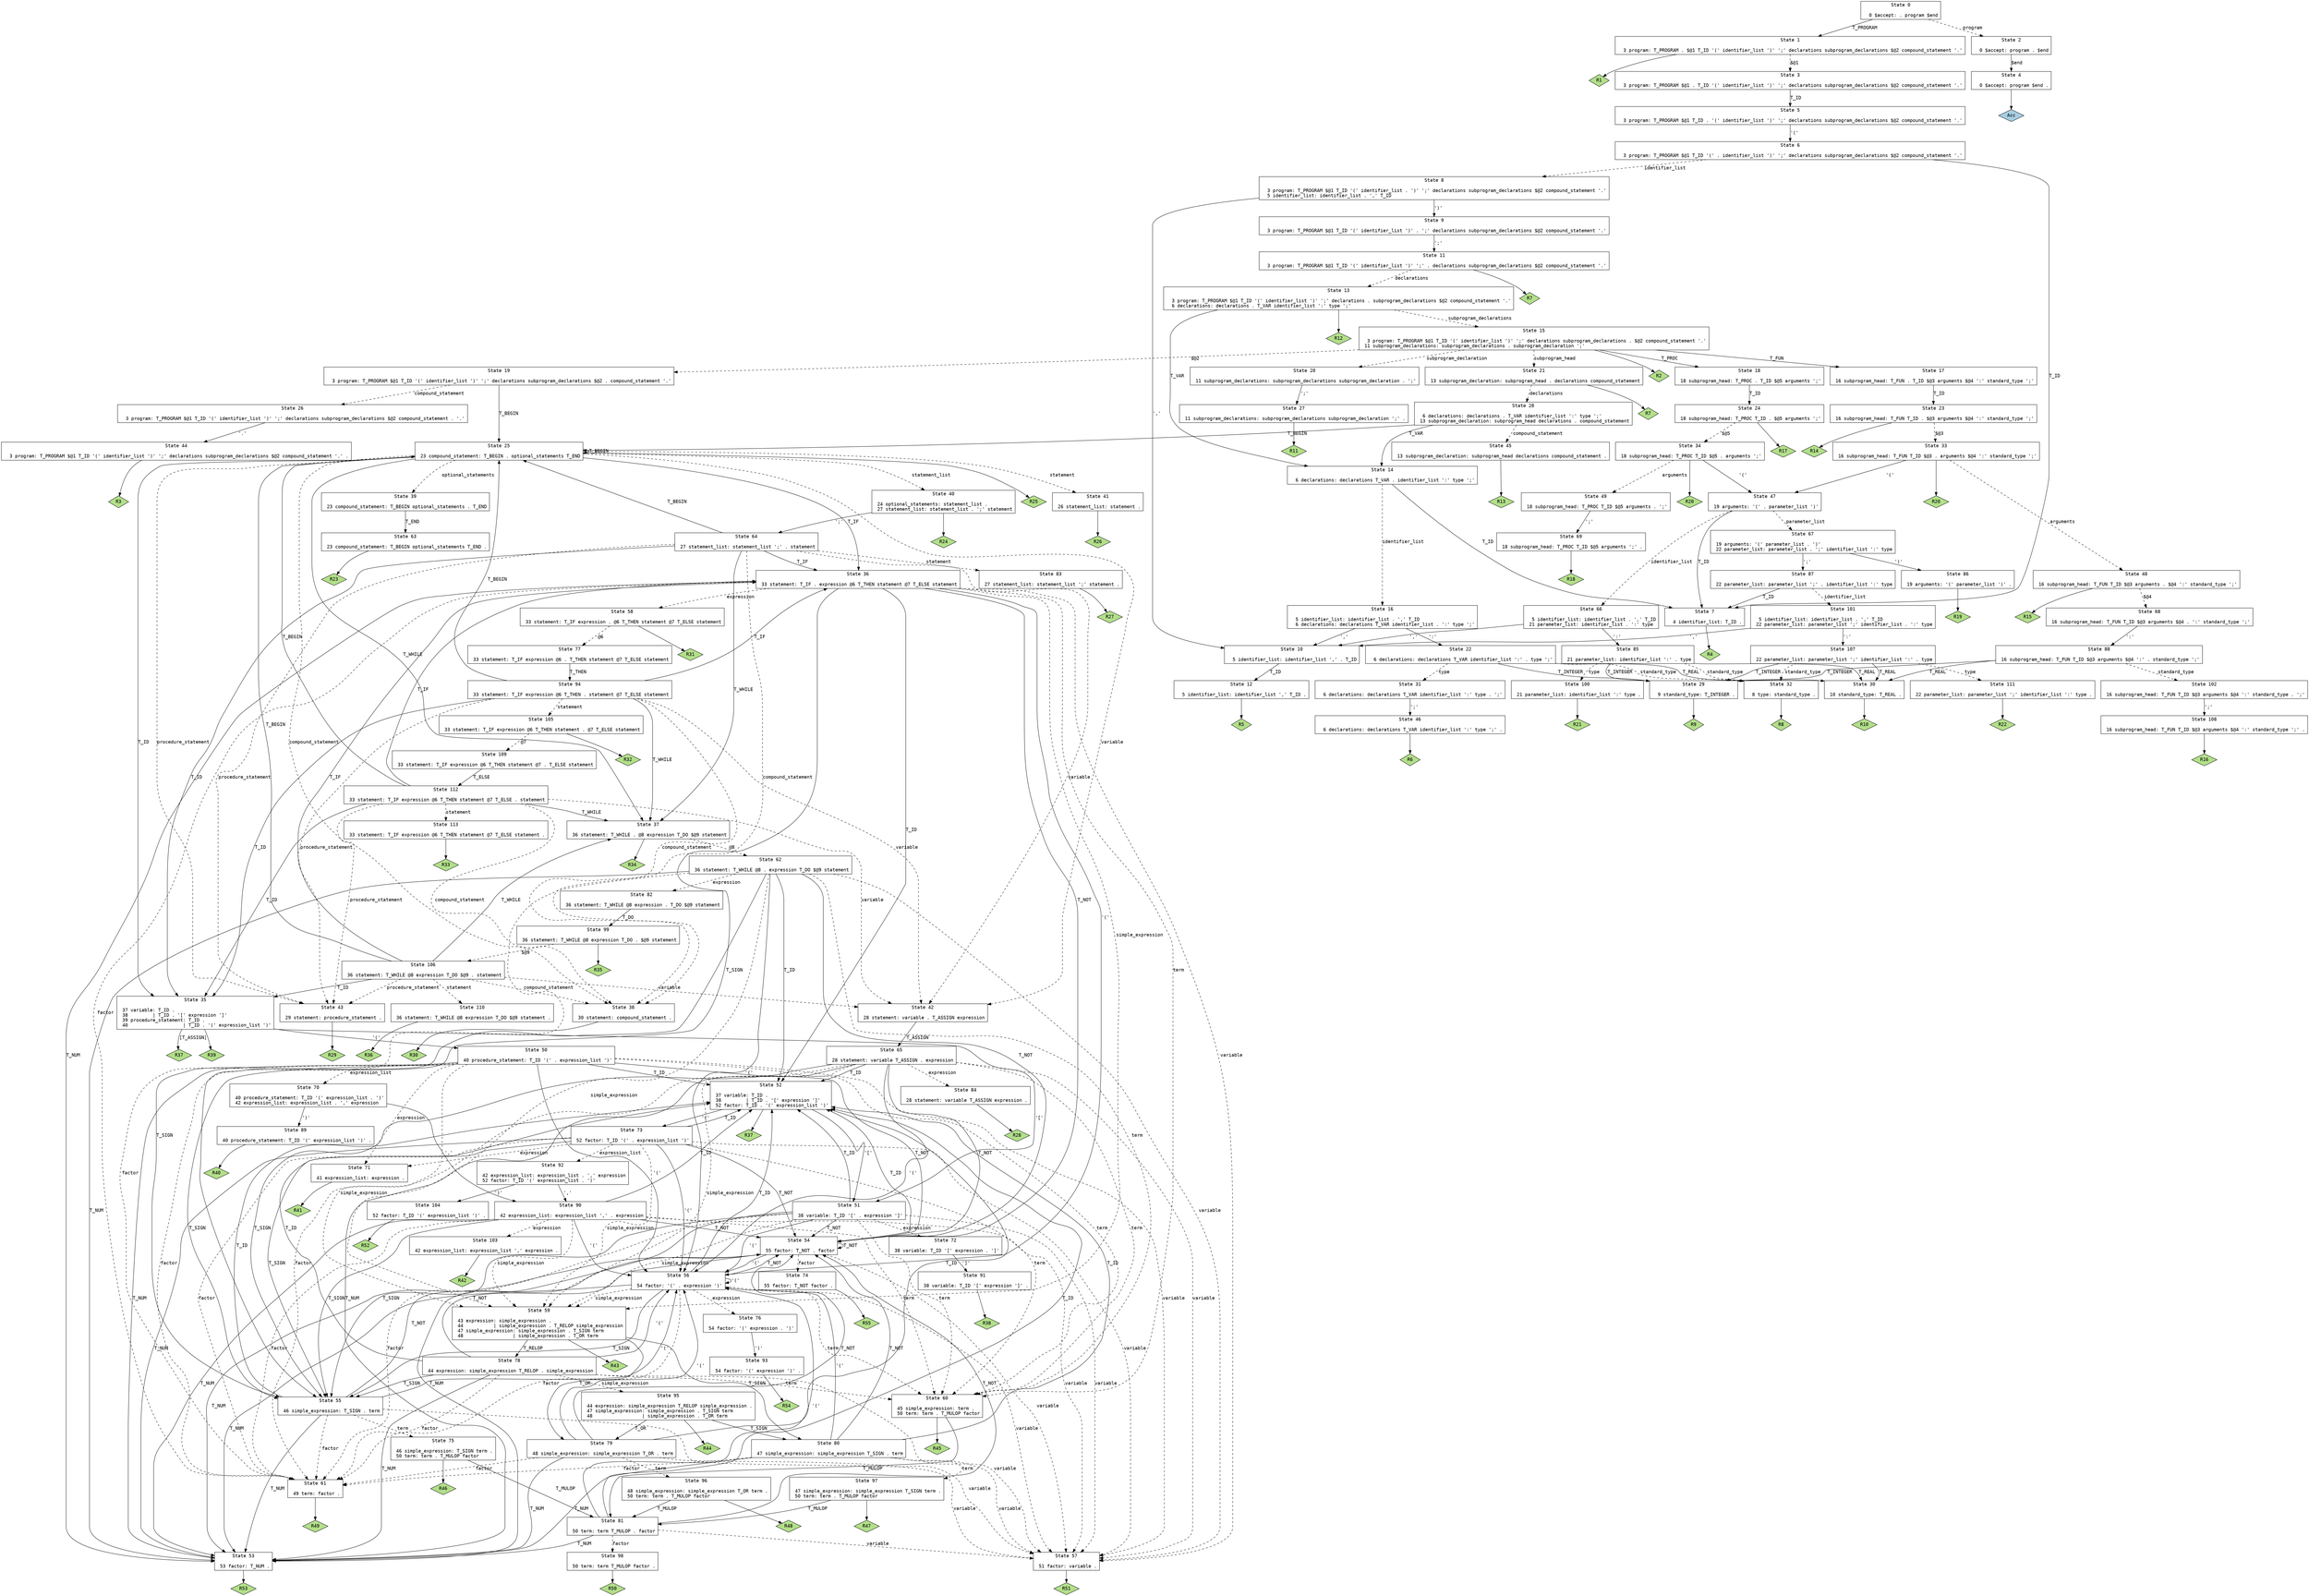 // Generated by GNU Bison 3.5.1.
// Report bugs to <bug-bison@gnu.org>.
// Home page: <https://www.gnu.org/software/bison/>.

digraph "parser.y"
{
  node [fontname = courier, shape = box, colorscheme = paired6]
  edge [fontname = courier]

  0 [label="State 0\n\l  0 $accept: . program $end\l"]
  0 -> 1 [style=solid label="T_PROGRAM"]
  0 -> 2 [style=dashed label="program"]
  1 [label="State 1\n\l  3 program: T_PROGRAM . $@1 T_ID '(' identifier_list ')' ';' declarations subprogram_declarations $@2 compound_statement '.'\l"]
  1 -> 3 [style=dashed label="$@1"]
  1 -> "1R1" [style=solid]
 "1R1" [label="R1", fillcolor=3, shape=diamond, style=filled]
  2 [label="State 2\n\l  0 $accept: program . $end\l"]
  2 -> 4 [style=solid label="$end"]
  3 [label="State 3\n\l  3 program: T_PROGRAM $@1 . T_ID '(' identifier_list ')' ';' declarations subprogram_declarations $@2 compound_statement '.'\l"]
  3 -> 5 [style=solid label="T_ID"]
  4 [label="State 4\n\l  0 $accept: program $end .\l"]
  4 -> "4R0" [style=solid]
 "4R0" [label="Acc", fillcolor=1, shape=diamond, style=filled]
  5 [label="State 5\n\l  3 program: T_PROGRAM $@1 T_ID . '(' identifier_list ')' ';' declarations subprogram_declarations $@2 compound_statement '.'\l"]
  5 -> 6 [style=solid label="'('"]
  6 [label="State 6\n\l  3 program: T_PROGRAM $@1 T_ID '(' . identifier_list ')' ';' declarations subprogram_declarations $@2 compound_statement '.'\l"]
  6 -> 7 [style=solid label="T_ID"]
  6 -> 8 [style=dashed label="identifier_list"]
  7 [label="State 7\n\l  4 identifier_list: T_ID .\l"]
  7 -> "7R4" [style=solid]
 "7R4" [label="R4", fillcolor=3, shape=diamond, style=filled]
  8 [label="State 8\n\l  3 program: T_PROGRAM $@1 T_ID '(' identifier_list . ')' ';' declarations subprogram_declarations $@2 compound_statement '.'\l  5 identifier_list: identifier_list . ',' T_ID\l"]
  8 -> 9 [style=solid label="')'"]
  8 -> 10 [style=solid label="','"]
  9 [label="State 9\n\l  3 program: T_PROGRAM $@1 T_ID '(' identifier_list ')' . ';' declarations subprogram_declarations $@2 compound_statement '.'\l"]
  9 -> 11 [style=solid label="';'"]
  10 [label="State 10\n\l  5 identifier_list: identifier_list ',' . T_ID\l"]
  10 -> 12 [style=solid label="T_ID"]
  11 [label="State 11\n\l  3 program: T_PROGRAM $@1 T_ID '(' identifier_list ')' ';' . declarations subprogram_declarations $@2 compound_statement '.'\l"]
  11 -> 13 [style=dashed label="declarations"]
  11 -> "11R7" [style=solid]
 "11R7" [label="R7", fillcolor=3, shape=diamond, style=filled]
  12 [label="State 12\n\l  5 identifier_list: identifier_list ',' T_ID .\l"]
  12 -> "12R5" [style=solid]
 "12R5" [label="R5", fillcolor=3, shape=diamond, style=filled]
  13 [label="State 13\n\l  3 program: T_PROGRAM $@1 T_ID '(' identifier_list ')' ';' declarations . subprogram_declarations $@2 compound_statement '.'\l  6 declarations: declarations . T_VAR identifier_list ':' type ';'\l"]
  13 -> 14 [style=solid label="T_VAR"]
  13 -> 15 [style=dashed label="subprogram_declarations"]
  13 -> "13R12" [style=solid]
 "13R12" [label="R12", fillcolor=3, shape=diamond, style=filled]
  14 [label="State 14\n\l  6 declarations: declarations T_VAR . identifier_list ':' type ';'\l"]
  14 -> 7 [style=solid label="T_ID"]
  14 -> 16 [style=dashed label="identifier_list"]
  15 [label="State 15\n\l  3 program: T_PROGRAM $@1 T_ID '(' identifier_list ')' ';' declarations subprogram_declarations . $@2 compound_statement '.'\l 11 subprogram_declarations: subprogram_declarations . subprogram_declaration ';'\l"]
  15 -> 17 [style=solid label="T_FUN"]
  15 -> 18 [style=solid label="T_PROC"]
  15 -> 19 [style=dashed label="$@2"]
  15 -> 20 [style=dashed label="subprogram_declaration"]
  15 -> 21 [style=dashed label="subprogram_head"]
  15 -> "15R2" [style=solid]
 "15R2" [label="R2", fillcolor=3, shape=diamond, style=filled]
  16 [label="State 16\n\l  5 identifier_list: identifier_list . ',' T_ID\l  6 declarations: declarations T_VAR identifier_list . ':' type ';'\l"]
  16 -> 10 [style=solid label="','"]
  16 -> 22 [style=solid label="':'"]
  17 [label="State 17\n\l 16 subprogram_head: T_FUN . T_ID $@3 arguments $@4 ':' standard_type ';'\l"]
  17 -> 23 [style=solid label="T_ID"]
  18 [label="State 18\n\l 18 subprogram_head: T_PROC . T_ID $@5 arguments ';'\l"]
  18 -> 24 [style=solid label="T_ID"]
  19 [label="State 19\n\l  3 program: T_PROGRAM $@1 T_ID '(' identifier_list ')' ';' declarations subprogram_declarations $@2 . compound_statement '.'\l"]
  19 -> 25 [style=solid label="T_BEGIN"]
  19 -> 26 [style=dashed label="compound_statement"]
  20 [label="State 20\n\l 11 subprogram_declarations: subprogram_declarations subprogram_declaration . ';'\l"]
  20 -> 27 [style=solid label="';'"]
  21 [label="State 21\n\l 13 subprogram_declaration: subprogram_head . declarations compound_statement\l"]
  21 -> 28 [style=dashed label="declarations"]
  21 -> "21R7" [style=solid]
 "21R7" [label="R7", fillcolor=3, shape=diamond, style=filled]
  22 [label="State 22\n\l  6 declarations: declarations T_VAR identifier_list ':' . type ';'\l"]
  22 -> 29 [style=solid label="T_INTEGER"]
  22 -> 30 [style=solid label="T_REAL"]
  22 -> 31 [style=dashed label="type"]
  22 -> 32 [style=dashed label="standard_type"]
  23 [label="State 23\n\l 16 subprogram_head: T_FUN T_ID . $@3 arguments $@4 ':' standard_type ';'\l"]
  23 -> 33 [style=dashed label="$@3"]
  23 -> "23R14" [style=solid]
 "23R14" [label="R14", fillcolor=3, shape=diamond, style=filled]
  24 [label="State 24\n\l 18 subprogram_head: T_PROC T_ID . $@5 arguments ';'\l"]
  24 -> 34 [style=dashed label="$@5"]
  24 -> "24R17" [style=solid]
 "24R17" [label="R17", fillcolor=3, shape=diamond, style=filled]
  25 [label="State 25\n\l 23 compound_statement: T_BEGIN . optional_statements T_END\l"]
  25 -> 25 [style=solid label="T_BEGIN"]
  25 -> 35 [style=solid label="T_ID"]
  25 -> 36 [style=solid label="T_IF"]
  25 -> 37 [style=solid label="T_WHILE"]
  25 -> 38 [style=dashed label="compound_statement"]
  25 -> 39 [style=dashed label="optional_statements"]
  25 -> 40 [style=dashed label="statement_list"]
  25 -> 41 [style=dashed label="statement"]
  25 -> 42 [style=dashed label="variable"]
  25 -> 43 [style=dashed label="procedure_statement"]
  25 -> "25R25" [style=solid]
 "25R25" [label="R25", fillcolor=3, shape=diamond, style=filled]
  26 [label="State 26\n\l  3 program: T_PROGRAM $@1 T_ID '(' identifier_list ')' ';' declarations subprogram_declarations $@2 compound_statement . '.'\l"]
  26 -> 44 [style=solid label="'.'"]
  27 [label="State 27\n\l 11 subprogram_declarations: subprogram_declarations subprogram_declaration ';' .\l"]
  27 -> "27R11" [style=solid]
 "27R11" [label="R11", fillcolor=3, shape=diamond, style=filled]
  28 [label="State 28\n\l  6 declarations: declarations . T_VAR identifier_list ':' type ';'\l 13 subprogram_declaration: subprogram_head declarations . compound_statement\l"]
  28 -> 14 [style=solid label="T_VAR"]
  28 -> 25 [style=solid label="T_BEGIN"]
  28 -> 45 [style=dashed label="compound_statement"]
  29 [label="State 29\n\l  9 standard_type: T_INTEGER .\l"]
  29 -> "29R9" [style=solid]
 "29R9" [label="R9", fillcolor=3, shape=diamond, style=filled]
  30 [label="State 30\n\l 10 standard_type: T_REAL .\l"]
  30 -> "30R10" [style=solid]
 "30R10" [label="R10", fillcolor=3, shape=diamond, style=filled]
  31 [label="State 31\n\l  6 declarations: declarations T_VAR identifier_list ':' type . ';'\l"]
  31 -> 46 [style=solid label="';'"]
  32 [label="State 32\n\l  8 type: standard_type .\l"]
  32 -> "32R8" [style=solid]
 "32R8" [label="R8", fillcolor=3, shape=diamond, style=filled]
  33 [label="State 33\n\l 16 subprogram_head: T_FUN T_ID $@3 . arguments $@4 ':' standard_type ';'\l"]
  33 -> 47 [style=solid label="'('"]
  33 -> 48 [style=dashed label="arguments"]
  33 -> "33R20" [style=solid]
 "33R20" [label="R20", fillcolor=3, shape=diamond, style=filled]
  34 [label="State 34\n\l 18 subprogram_head: T_PROC T_ID $@5 . arguments ';'\l"]
  34 -> 47 [style=solid label="'('"]
  34 -> 49 [style=dashed label="arguments"]
  34 -> "34R20" [style=solid]
 "34R20" [label="R20", fillcolor=3, shape=diamond, style=filled]
  35 [label="State 35\n\l 37 variable: T_ID .\l 38         | T_ID . '[' expression ']'\l 39 procedure_statement: T_ID .\l 40                    | T_ID . '(' expression_list ')'\l"]
  35 -> 50 [style=solid label="'('"]
  35 -> 51 [style=solid label="'['"]
  35 -> "35R37" [label="[T_ASSIGN]", style=solid]
 "35R37" [label="R37", fillcolor=3, shape=diamond, style=filled]
  35 -> "35R39" [style=solid]
 "35R39" [label="R39", fillcolor=3, shape=diamond, style=filled]
  36 [label="State 36\n\l 33 statement: T_IF . expression @6 T_THEN statement @7 T_ELSE statement\l"]
  36 -> 52 [style=solid label="T_ID"]
  36 -> 53 [style=solid label="T_NUM"]
  36 -> 54 [style=solid label="T_NOT"]
  36 -> 55 [style=solid label="T_SIGN"]
  36 -> 56 [style=solid label="'('"]
  36 -> 57 [style=dashed label="variable"]
  36 -> 58 [style=dashed label="expression"]
  36 -> 59 [style=dashed label="simple_expression"]
  36 -> 60 [style=dashed label="term"]
  36 -> 61 [style=dashed label="factor"]
  37 [label="State 37\n\l 36 statement: T_WHILE . @8 expression T_DO $@9 statement\l"]
  37 -> 62 [style=dashed label="@8"]
  37 -> "37R34" [style=solid]
 "37R34" [label="R34", fillcolor=3, shape=diamond, style=filled]
  38 [label="State 38\n\l 30 statement: compound_statement .\l"]
  38 -> "38R30" [style=solid]
 "38R30" [label="R30", fillcolor=3, shape=diamond, style=filled]
  39 [label="State 39\n\l 23 compound_statement: T_BEGIN optional_statements . T_END\l"]
  39 -> 63 [style=solid label="T_END"]
  40 [label="State 40\n\l 24 optional_statements: statement_list .\l 27 statement_list: statement_list . ';' statement\l"]
  40 -> 64 [style=solid label="';'"]
  40 -> "40R24" [style=solid]
 "40R24" [label="R24", fillcolor=3, shape=diamond, style=filled]
  41 [label="State 41\n\l 26 statement_list: statement .\l"]
  41 -> "41R26" [style=solid]
 "41R26" [label="R26", fillcolor=3, shape=diamond, style=filled]
  42 [label="State 42\n\l 28 statement: variable . T_ASSIGN expression\l"]
  42 -> 65 [style=solid label="T_ASSIGN"]
  43 [label="State 43\n\l 29 statement: procedure_statement .\l"]
  43 -> "43R29" [style=solid]
 "43R29" [label="R29", fillcolor=3, shape=diamond, style=filled]
  44 [label="State 44\n\l  3 program: T_PROGRAM $@1 T_ID '(' identifier_list ')' ';' declarations subprogram_declarations $@2 compound_statement '.' .\l"]
  44 -> "44R3" [style=solid]
 "44R3" [label="R3", fillcolor=3, shape=diamond, style=filled]
  45 [label="State 45\n\l 13 subprogram_declaration: subprogram_head declarations compound_statement .\l"]
  45 -> "45R13" [style=solid]
 "45R13" [label="R13", fillcolor=3, shape=diamond, style=filled]
  46 [label="State 46\n\l  6 declarations: declarations T_VAR identifier_list ':' type ';' .\l"]
  46 -> "46R6" [style=solid]
 "46R6" [label="R6", fillcolor=3, shape=diamond, style=filled]
  47 [label="State 47\n\l 19 arguments: '(' . parameter_list ')'\l"]
  47 -> 7 [style=solid label="T_ID"]
  47 -> 66 [style=dashed label="identifier_list"]
  47 -> 67 [style=dashed label="parameter_list"]
  48 [label="State 48\n\l 16 subprogram_head: T_FUN T_ID $@3 arguments . $@4 ':' standard_type ';'\l"]
  48 -> 68 [style=dashed label="$@4"]
  48 -> "48R15" [style=solid]
 "48R15" [label="R15", fillcolor=3, shape=diamond, style=filled]
  49 [label="State 49\n\l 18 subprogram_head: T_PROC T_ID $@5 arguments . ';'\l"]
  49 -> 69 [style=solid label="';'"]
  50 [label="State 50\n\l 40 procedure_statement: T_ID '(' . expression_list ')'\l"]
  50 -> 52 [style=solid label="T_ID"]
  50 -> 53 [style=solid label="T_NUM"]
  50 -> 54 [style=solid label="T_NOT"]
  50 -> 55 [style=solid label="T_SIGN"]
  50 -> 56 [style=solid label="'('"]
  50 -> 57 [style=dashed label="variable"]
  50 -> 70 [style=dashed label="expression_list"]
  50 -> 71 [style=dashed label="expression"]
  50 -> 59 [style=dashed label="simple_expression"]
  50 -> 60 [style=dashed label="term"]
  50 -> 61 [style=dashed label="factor"]
  51 [label="State 51\n\l 38 variable: T_ID '[' . expression ']'\l"]
  51 -> 52 [style=solid label="T_ID"]
  51 -> 53 [style=solid label="T_NUM"]
  51 -> 54 [style=solid label="T_NOT"]
  51 -> 55 [style=solid label="T_SIGN"]
  51 -> 56 [style=solid label="'('"]
  51 -> 57 [style=dashed label="variable"]
  51 -> 72 [style=dashed label="expression"]
  51 -> 59 [style=dashed label="simple_expression"]
  51 -> 60 [style=dashed label="term"]
  51 -> 61 [style=dashed label="factor"]
  52 [label="State 52\n\l 37 variable: T_ID .\l 38         | T_ID . '[' expression ']'\l 52 factor: T_ID . '(' expression_list ')'\l"]
  52 -> 73 [style=solid label="'('"]
  52 -> 51 [style=solid label="'['"]
  52 -> "52R37" [style=solid]
 "52R37" [label="R37", fillcolor=3, shape=diamond, style=filled]
  53 [label="State 53\n\l 53 factor: T_NUM .\l"]
  53 -> "53R53" [style=solid]
 "53R53" [label="R53", fillcolor=3, shape=diamond, style=filled]
  54 [label="State 54\n\l 55 factor: T_NOT . factor\l"]
  54 -> 52 [style=solid label="T_ID"]
  54 -> 53 [style=solid label="T_NUM"]
  54 -> 54 [style=solid label="T_NOT"]
  54 -> 56 [style=solid label="'('"]
  54 -> 57 [style=dashed label="variable"]
  54 -> 74 [style=dashed label="factor"]
  55 [label="State 55\n\l 46 simple_expression: T_SIGN . term\l"]
  55 -> 52 [style=solid label="T_ID"]
  55 -> 53 [style=solid label="T_NUM"]
  55 -> 54 [style=solid label="T_NOT"]
  55 -> 56 [style=solid label="'('"]
  55 -> 57 [style=dashed label="variable"]
  55 -> 75 [style=dashed label="term"]
  55 -> 61 [style=dashed label="factor"]
  56 [label="State 56\n\l 54 factor: '(' . expression ')'\l"]
  56 -> 52 [style=solid label="T_ID"]
  56 -> 53 [style=solid label="T_NUM"]
  56 -> 54 [style=solid label="T_NOT"]
  56 -> 55 [style=solid label="T_SIGN"]
  56 -> 56 [style=solid label="'('"]
  56 -> 57 [style=dashed label="variable"]
  56 -> 76 [style=dashed label="expression"]
  56 -> 59 [style=dashed label="simple_expression"]
  56 -> 60 [style=dashed label="term"]
  56 -> 61 [style=dashed label="factor"]
  57 [label="State 57\n\l 51 factor: variable .\l"]
  57 -> "57R51" [style=solid]
 "57R51" [label="R51", fillcolor=3, shape=diamond, style=filled]
  58 [label="State 58\n\l 33 statement: T_IF expression . @6 T_THEN statement @7 T_ELSE statement\l"]
  58 -> 77 [style=dashed label="@6"]
  58 -> "58R31" [style=solid]
 "58R31" [label="R31", fillcolor=3, shape=diamond, style=filled]
  59 [label="State 59\n\l 43 expression: simple_expression .\l 44           | simple_expression . T_RELOP simple_expression\l 47 simple_expression: simple_expression . T_SIGN term\l 48                  | simple_expression . T_OR term\l"]
  59 -> 78 [style=solid label="T_RELOP"]
  59 -> 79 [style=solid label="T_OR"]
  59 -> 80 [style=solid label="T_SIGN"]
  59 -> "59R43" [style=solid]
 "59R43" [label="R43", fillcolor=3, shape=diamond, style=filled]
  60 [label="State 60\n\l 45 simple_expression: term .\l 50 term: term . T_MULOP factor\l"]
  60 -> 81 [style=solid label="T_MULOP"]
  60 -> "60R45" [style=solid]
 "60R45" [label="R45", fillcolor=3, shape=diamond, style=filled]
  61 [label="State 61\n\l 49 term: factor .\l"]
  61 -> "61R49" [style=solid]
 "61R49" [label="R49", fillcolor=3, shape=diamond, style=filled]
  62 [label="State 62\n\l 36 statement: T_WHILE @8 . expression T_DO $@9 statement\l"]
  62 -> 52 [style=solid label="T_ID"]
  62 -> 53 [style=solid label="T_NUM"]
  62 -> 54 [style=solid label="T_NOT"]
  62 -> 55 [style=solid label="T_SIGN"]
  62 -> 56 [style=solid label="'('"]
  62 -> 57 [style=dashed label="variable"]
  62 -> 82 [style=dashed label="expression"]
  62 -> 59 [style=dashed label="simple_expression"]
  62 -> 60 [style=dashed label="term"]
  62 -> 61 [style=dashed label="factor"]
  63 [label="State 63\n\l 23 compound_statement: T_BEGIN optional_statements T_END .\l"]
  63 -> "63R23" [style=solid]
 "63R23" [label="R23", fillcolor=3, shape=diamond, style=filled]
  64 [label="State 64\n\l 27 statement_list: statement_list ';' . statement\l"]
  64 -> 25 [style=solid label="T_BEGIN"]
  64 -> 35 [style=solid label="T_ID"]
  64 -> 36 [style=solid label="T_IF"]
  64 -> 37 [style=solid label="T_WHILE"]
  64 -> 38 [style=dashed label="compound_statement"]
  64 -> 83 [style=dashed label="statement"]
  64 -> 42 [style=dashed label="variable"]
  64 -> 43 [style=dashed label="procedure_statement"]
  65 [label="State 65\n\l 28 statement: variable T_ASSIGN . expression\l"]
  65 -> 52 [style=solid label="T_ID"]
  65 -> 53 [style=solid label="T_NUM"]
  65 -> 54 [style=solid label="T_NOT"]
  65 -> 55 [style=solid label="T_SIGN"]
  65 -> 56 [style=solid label="'('"]
  65 -> 57 [style=dashed label="variable"]
  65 -> 84 [style=dashed label="expression"]
  65 -> 59 [style=dashed label="simple_expression"]
  65 -> 60 [style=dashed label="term"]
  65 -> 61 [style=dashed label="factor"]
  66 [label="State 66\n\l  5 identifier_list: identifier_list . ',' T_ID\l 21 parameter_list: identifier_list . ':' type\l"]
  66 -> 10 [style=solid label="','"]
  66 -> 85 [style=solid label="':'"]
  67 [label="State 67\n\l 19 arguments: '(' parameter_list . ')'\l 22 parameter_list: parameter_list . ';' identifier_list ':' type\l"]
  67 -> 86 [style=solid label="')'"]
  67 -> 87 [style=solid label="';'"]
  68 [label="State 68\n\l 16 subprogram_head: T_FUN T_ID $@3 arguments $@4 . ':' standard_type ';'\l"]
  68 -> 88 [style=solid label="':'"]
  69 [label="State 69\n\l 18 subprogram_head: T_PROC T_ID $@5 arguments ';' .\l"]
  69 -> "69R18" [style=solid]
 "69R18" [label="R18", fillcolor=3, shape=diamond, style=filled]
  70 [label="State 70\n\l 40 procedure_statement: T_ID '(' expression_list . ')'\l 42 expression_list: expression_list . ',' expression\l"]
  70 -> 89 [style=solid label="')'"]
  70 -> 90 [style=solid label="','"]
  71 [label="State 71\n\l 41 expression_list: expression .\l"]
  71 -> "71R41" [style=solid]
 "71R41" [label="R41", fillcolor=3, shape=diamond, style=filled]
  72 [label="State 72\n\l 38 variable: T_ID '[' expression . ']'\l"]
  72 -> 91 [style=solid label="']'"]
  73 [label="State 73\n\l 52 factor: T_ID '(' . expression_list ')'\l"]
  73 -> 52 [style=solid label="T_ID"]
  73 -> 53 [style=solid label="T_NUM"]
  73 -> 54 [style=solid label="T_NOT"]
  73 -> 55 [style=solid label="T_SIGN"]
  73 -> 56 [style=solid label="'('"]
  73 -> 57 [style=dashed label="variable"]
  73 -> 92 [style=dashed label="expression_list"]
  73 -> 71 [style=dashed label="expression"]
  73 -> 59 [style=dashed label="simple_expression"]
  73 -> 60 [style=dashed label="term"]
  73 -> 61 [style=dashed label="factor"]
  74 [label="State 74\n\l 55 factor: T_NOT factor .\l"]
  74 -> "74R55" [style=solid]
 "74R55" [label="R55", fillcolor=3, shape=diamond, style=filled]
  75 [label="State 75\n\l 46 simple_expression: T_SIGN term .\l 50 term: term . T_MULOP factor\l"]
  75 -> 81 [style=solid label="T_MULOP"]
  75 -> "75R46" [style=solid]
 "75R46" [label="R46", fillcolor=3, shape=diamond, style=filled]
  76 [label="State 76\n\l 54 factor: '(' expression . ')'\l"]
  76 -> 93 [style=solid label="')'"]
  77 [label="State 77\n\l 33 statement: T_IF expression @6 . T_THEN statement @7 T_ELSE statement\l"]
  77 -> 94 [style=solid label="T_THEN"]
  78 [label="State 78\n\l 44 expression: simple_expression T_RELOP . simple_expression\l"]
  78 -> 52 [style=solid label="T_ID"]
  78 -> 53 [style=solid label="T_NUM"]
  78 -> 54 [style=solid label="T_NOT"]
  78 -> 55 [style=solid label="T_SIGN"]
  78 -> 56 [style=solid label="'('"]
  78 -> 57 [style=dashed label="variable"]
  78 -> 95 [style=dashed label="simple_expression"]
  78 -> 60 [style=dashed label="term"]
  78 -> 61 [style=dashed label="factor"]
  79 [label="State 79\n\l 48 simple_expression: simple_expression T_OR . term\l"]
  79 -> 52 [style=solid label="T_ID"]
  79 -> 53 [style=solid label="T_NUM"]
  79 -> 54 [style=solid label="T_NOT"]
  79 -> 56 [style=solid label="'('"]
  79 -> 57 [style=dashed label="variable"]
  79 -> 96 [style=dashed label="term"]
  79 -> 61 [style=dashed label="factor"]
  80 [label="State 80\n\l 47 simple_expression: simple_expression T_SIGN . term\l"]
  80 -> 52 [style=solid label="T_ID"]
  80 -> 53 [style=solid label="T_NUM"]
  80 -> 54 [style=solid label="T_NOT"]
  80 -> 56 [style=solid label="'('"]
  80 -> 57 [style=dashed label="variable"]
  80 -> 97 [style=dashed label="term"]
  80 -> 61 [style=dashed label="factor"]
  81 [label="State 81\n\l 50 term: term T_MULOP . factor\l"]
  81 -> 52 [style=solid label="T_ID"]
  81 -> 53 [style=solid label="T_NUM"]
  81 -> 54 [style=solid label="T_NOT"]
  81 -> 56 [style=solid label="'('"]
  81 -> 57 [style=dashed label="variable"]
  81 -> 98 [style=dashed label="factor"]
  82 [label="State 82\n\l 36 statement: T_WHILE @8 expression . T_DO $@9 statement\l"]
  82 -> 99 [style=solid label="T_DO"]
  83 [label="State 83\n\l 27 statement_list: statement_list ';' statement .\l"]
  83 -> "83R27" [style=solid]
 "83R27" [label="R27", fillcolor=3, shape=diamond, style=filled]
  84 [label="State 84\n\l 28 statement: variable T_ASSIGN expression .\l"]
  84 -> "84R28" [style=solid]
 "84R28" [label="R28", fillcolor=3, shape=diamond, style=filled]
  85 [label="State 85\n\l 21 parameter_list: identifier_list ':' . type\l"]
  85 -> 29 [style=solid label="T_INTEGER"]
  85 -> 30 [style=solid label="T_REAL"]
  85 -> 100 [style=dashed label="type"]
  85 -> 32 [style=dashed label="standard_type"]
  86 [label="State 86\n\l 19 arguments: '(' parameter_list ')' .\l"]
  86 -> "86R19" [style=solid]
 "86R19" [label="R19", fillcolor=3, shape=diamond, style=filled]
  87 [label="State 87\n\l 22 parameter_list: parameter_list ';' . identifier_list ':' type\l"]
  87 -> 7 [style=solid label="T_ID"]
  87 -> 101 [style=dashed label="identifier_list"]
  88 [label="State 88\n\l 16 subprogram_head: T_FUN T_ID $@3 arguments $@4 ':' . standard_type ';'\l"]
  88 -> 29 [style=solid label="T_INTEGER"]
  88 -> 30 [style=solid label="T_REAL"]
  88 -> 102 [style=dashed label="standard_type"]
  89 [label="State 89\n\l 40 procedure_statement: T_ID '(' expression_list ')' .\l"]
  89 -> "89R40" [style=solid]
 "89R40" [label="R40", fillcolor=3, shape=diamond, style=filled]
  90 [label="State 90\n\l 42 expression_list: expression_list ',' . expression\l"]
  90 -> 52 [style=solid label="T_ID"]
  90 -> 53 [style=solid label="T_NUM"]
  90 -> 54 [style=solid label="T_NOT"]
  90 -> 55 [style=solid label="T_SIGN"]
  90 -> 56 [style=solid label="'('"]
  90 -> 57 [style=dashed label="variable"]
  90 -> 103 [style=dashed label="expression"]
  90 -> 59 [style=dashed label="simple_expression"]
  90 -> 60 [style=dashed label="term"]
  90 -> 61 [style=dashed label="factor"]
  91 [label="State 91\n\l 38 variable: T_ID '[' expression ']' .\l"]
  91 -> "91R38" [style=solid]
 "91R38" [label="R38", fillcolor=3, shape=diamond, style=filled]
  92 [label="State 92\n\l 42 expression_list: expression_list . ',' expression\l 52 factor: T_ID '(' expression_list . ')'\l"]
  92 -> 104 [style=solid label="')'"]
  92 -> 90 [style=solid label="','"]
  93 [label="State 93\n\l 54 factor: '(' expression ')' .\l"]
  93 -> "93R54" [style=solid]
 "93R54" [label="R54", fillcolor=3, shape=diamond, style=filled]
  94 [label="State 94\n\l 33 statement: T_IF expression @6 T_THEN . statement @7 T_ELSE statement\l"]
  94 -> 25 [style=solid label="T_BEGIN"]
  94 -> 35 [style=solid label="T_ID"]
  94 -> 36 [style=solid label="T_IF"]
  94 -> 37 [style=solid label="T_WHILE"]
  94 -> 38 [style=dashed label="compound_statement"]
  94 -> 105 [style=dashed label="statement"]
  94 -> 42 [style=dashed label="variable"]
  94 -> 43 [style=dashed label="procedure_statement"]
  95 [label="State 95\n\l 44 expression: simple_expression T_RELOP simple_expression .\l 47 simple_expression: simple_expression . T_SIGN term\l 48                  | simple_expression . T_OR term\l"]
  95 -> 79 [style=solid label="T_OR"]
  95 -> 80 [style=solid label="T_SIGN"]
  95 -> "95R44" [style=solid]
 "95R44" [label="R44", fillcolor=3, shape=diamond, style=filled]
  96 [label="State 96\n\l 48 simple_expression: simple_expression T_OR term .\l 50 term: term . T_MULOP factor\l"]
  96 -> 81 [style=solid label="T_MULOP"]
  96 -> "96R48" [style=solid]
 "96R48" [label="R48", fillcolor=3, shape=diamond, style=filled]
  97 [label="State 97\n\l 47 simple_expression: simple_expression T_SIGN term .\l 50 term: term . T_MULOP factor\l"]
  97 -> 81 [style=solid label="T_MULOP"]
  97 -> "97R47" [style=solid]
 "97R47" [label="R47", fillcolor=3, shape=diamond, style=filled]
  98 [label="State 98\n\l 50 term: term T_MULOP factor .\l"]
  98 -> "98R50" [style=solid]
 "98R50" [label="R50", fillcolor=3, shape=diamond, style=filled]
  99 [label="State 99\n\l 36 statement: T_WHILE @8 expression T_DO . $@9 statement\l"]
  99 -> 106 [style=dashed label="$@9"]
  99 -> "99R35" [style=solid]
 "99R35" [label="R35", fillcolor=3, shape=diamond, style=filled]
  100 [label="State 100\n\l 21 parameter_list: identifier_list ':' type .\l"]
  100 -> "100R21" [style=solid]
 "100R21" [label="R21", fillcolor=3, shape=diamond, style=filled]
  101 [label="State 101\n\l  5 identifier_list: identifier_list . ',' T_ID\l 22 parameter_list: parameter_list ';' identifier_list . ':' type\l"]
  101 -> 10 [style=solid label="','"]
  101 -> 107 [style=solid label="':'"]
  102 [label="State 102\n\l 16 subprogram_head: T_FUN T_ID $@3 arguments $@4 ':' standard_type . ';'\l"]
  102 -> 108 [style=solid label="';'"]
  103 [label="State 103\n\l 42 expression_list: expression_list ',' expression .\l"]
  103 -> "103R42" [style=solid]
 "103R42" [label="R42", fillcolor=3, shape=diamond, style=filled]
  104 [label="State 104\n\l 52 factor: T_ID '(' expression_list ')' .\l"]
  104 -> "104R52" [style=solid]
 "104R52" [label="R52", fillcolor=3, shape=diamond, style=filled]
  105 [label="State 105\n\l 33 statement: T_IF expression @6 T_THEN statement . @7 T_ELSE statement\l"]
  105 -> 109 [style=dashed label="@7"]
  105 -> "105R32" [style=solid]
 "105R32" [label="R32", fillcolor=3, shape=diamond, style=filled]
  106 [label="State 106\n\l 36 statement: T_WHILE @8 expression T_DO $@9 . statement\l"]
  106 -> 25 [style=solid label="T_BEGIN"]
  106 -> 35 [style=solid label="T_ID"]
  106 -> 36 [style=solid label="T_IF"]
  106 -> 37 [style=solid label="T_WHILE"]
  106 -> 38 [style=dashed label="compound_statement"]
  106 -> 110 [style=dashed label="statement"]
  106 -> 42 [style=dashed label="variable"]
  106 -> 43 [style=dashed label="procedure_statement"]
  107 [label="State 107\n\l 22 parameter_list: parameter_list ';' identifier_list ':' . type\l"]
  107 -> 29 [style=solid label="T_INTEGER"]
  107 -> 30 [style=solid label="T_REAL"]
  107 -> 111 [style=dashed label="type"]
  107 -> 32 [style=dashed label="standard_type"]
  108 [label="State 108\n\l 16 subprogram_head: T_FUN T_ID $@3 arguments $@4 ':' standard_type ';' .\l"]
  108 -> "108R16" [style=solid]
 "108R16" [label="R16", fillcolor=3, shape=diamond, style=filled]
  109 [label="State 109\n\l 33 statement: T_IF expression @6 T_THEN statement @7 . T_ELSE statement\l"]
  109 -> 112 [style=solid label="T_ELSE"]
  110 [label="State 110\n\l 36 statement: T_WHILE @8 expression T_DO $@9 statement .\l"]
  110 -> "110R36" [style=solid]
 "110R36" [label="R36", fillcolor=3, shape=diamond, style=filled]
  111 [label="State 111\n\l 22 parameter_list: parameter_list ';' identifier_list ':' type .\l"]
  111 -> "111R22" [style=solid]
 "111R22" [label="R22", fillcolor=3, shape=diamond, style=filled]
  112 [label="State 112\n\l 33 statement: T_IF expression @6 T_THEN statement @7 T_ELSE . statement\l"]
  112 -> 25 [style=solid label="T_BEGIN"]
  112 -> 35 [style=solid label="T_ID"]
  112 -> 36 [style=solid label="T_IF"]
  112 -> 37 [style=solid label="T_WHILE"]
  112 -> 38 [style=dashed label="compound_statement"]
  112 -> 113 [style=dashed label="statement"]
  112 -> 42 [style=dashed label="variable"]
  112 -> 43 [style=dashed label="procedure_statement"]
  113 [label="State 113\n\l 33 statement: T_IF expression @6 T_THEN statement @7 T_ELSE statement .\l"]
  113 -> "113R33" [style=solid]
 "113R33" [label="R33", fillcolor=3, shape=diamond, style=filled]
}
